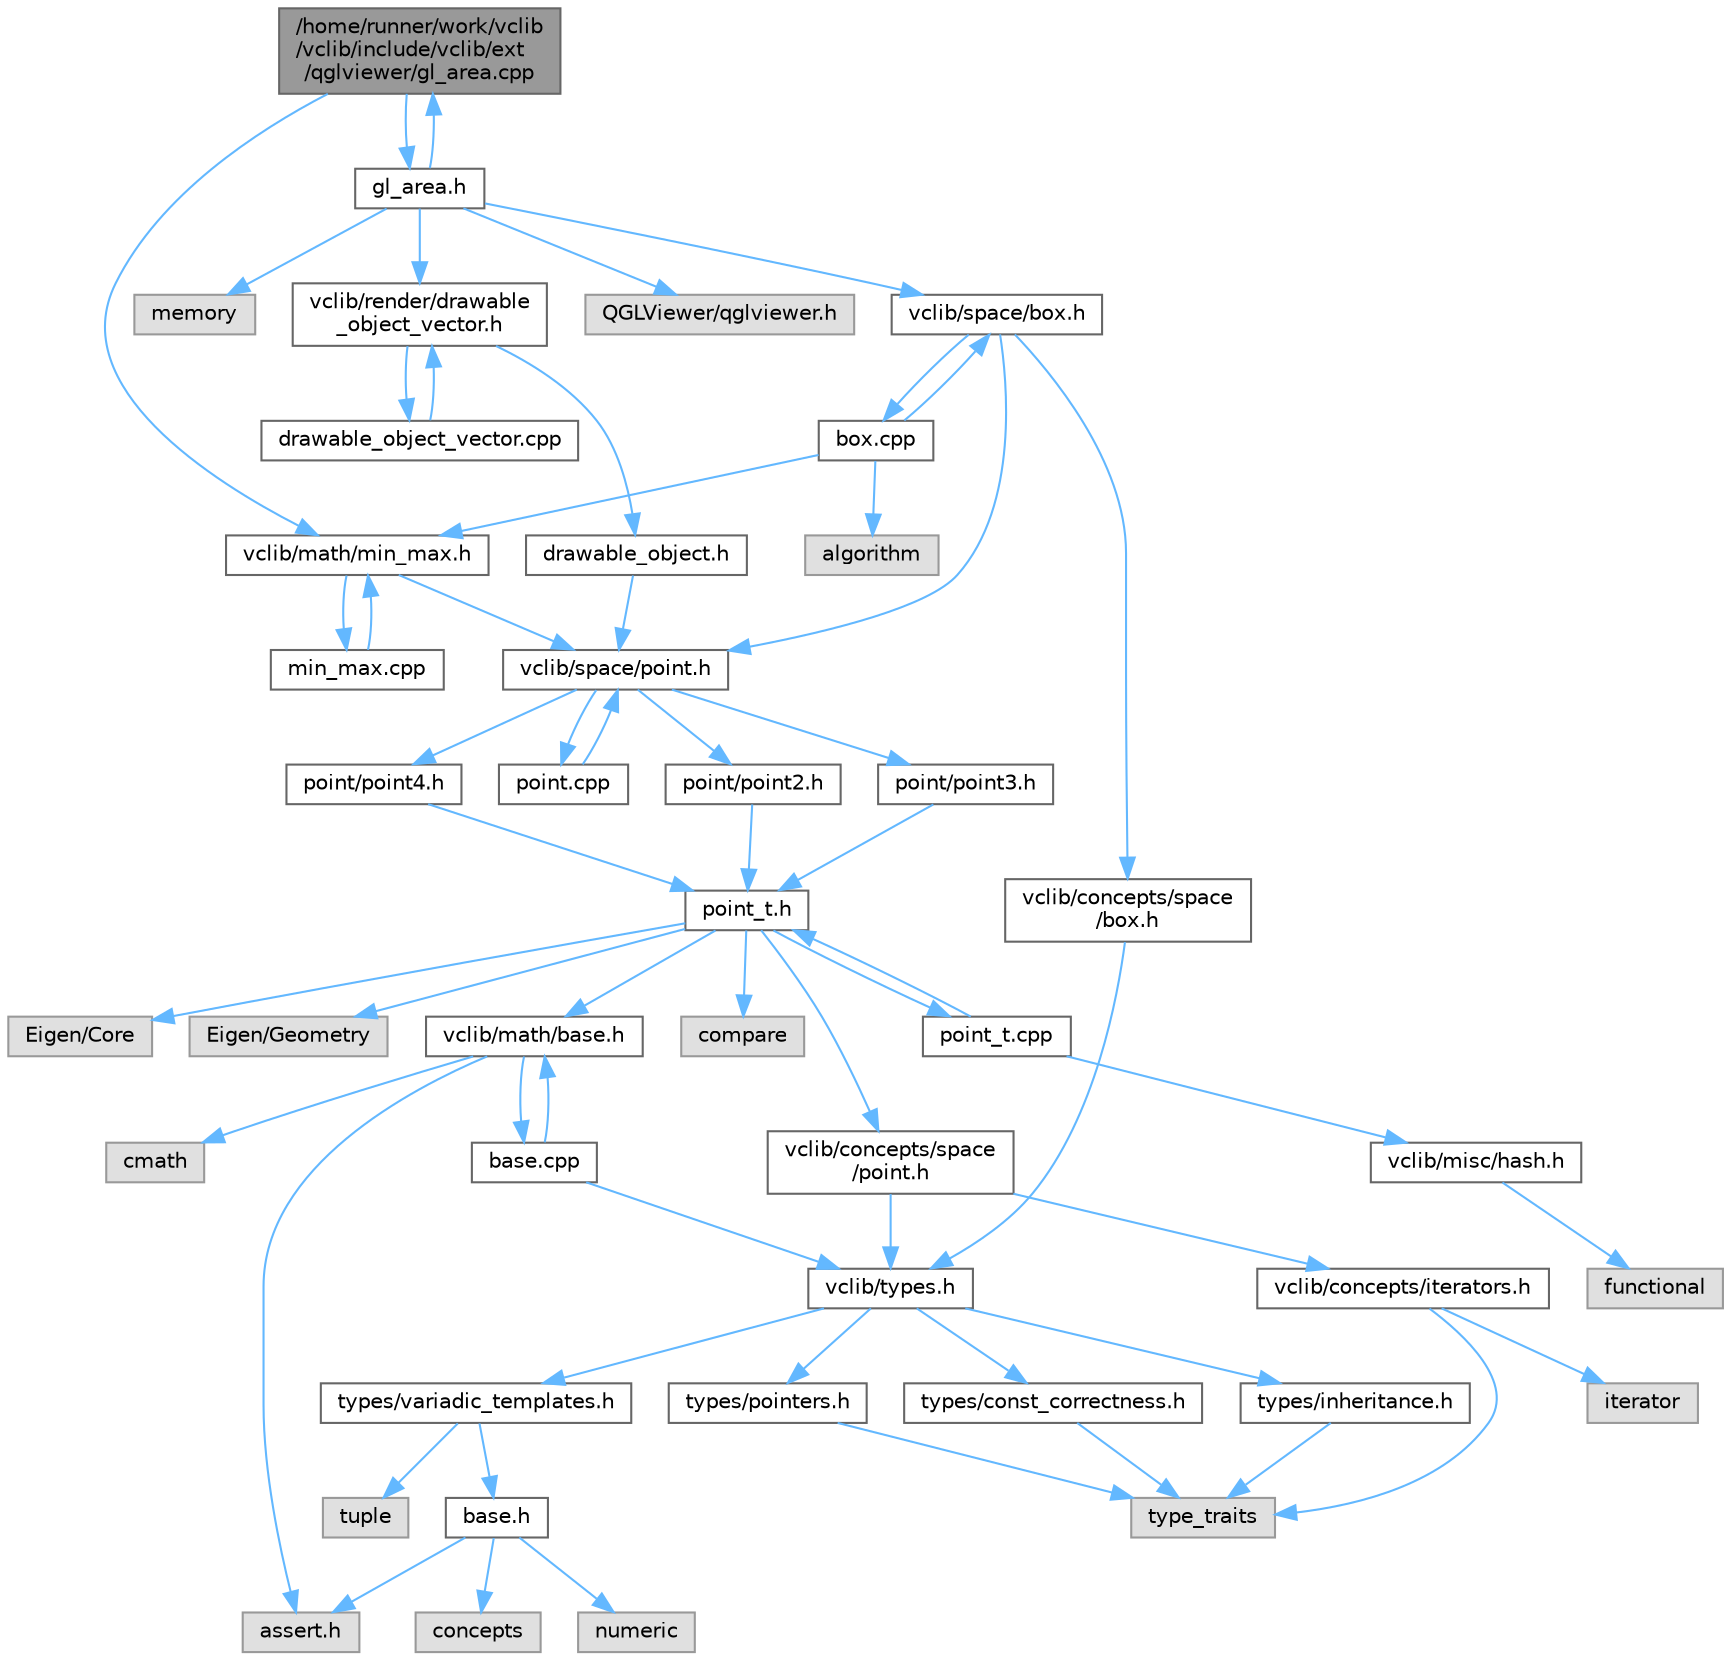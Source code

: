 digraph "/home/runner/work/vclib/vclib/include/vclib/ext/qglviewer/gl_area.cpp"
{
 // LATEX_PDF_SIZE
  bgcolor="transparent";
  edge [fontname=Helvetica,fontsize=10,labelfontname=Helvetica,labelfontsize=10];
  node [fontname=Helvetica,fontsize=10,shape=box,height=0.2,width=0.4];
  Node1 [label="/home/runner/work/vclib\l/vclib/include/vclib/ext\l/qglviewer/gl_area.cpp",height=0.2,width=0.4,color="gray40", fillcolor="grey60", style="filled", fontcolor="black",tooltip=" "];
  Node1 -> Node2 [color="steelblue1",style="solid"];
  Node2 [label="gl_area.h",height=0.2,width=0.4,color="grey40", fillcolor="white", style="filled",URL="$gl__area_8h.html",tooltip=" "];
  Node2 -> Node3 [color="steelblue1",style="solid"];
  Node3 [label="memory",height=0.2,width=0.4,color="grey60", fillcolor="#E0E0E0", style="filled",tooltip=" "];
  Node2 -> Node4 [color="steelblue1",style="solid"];
  Node4 [label="QGLViewer/qglviewer.h",height=0.2,width=0.4,color="grey60", fillcolor="#E0E0E0", style="filled",tooltip=" "];
  Node2 -> Node5 [color="steelblue1",style="solid"];
  Node5 [label="vclib/render/drawable\l_object_vector.h",height=0.2,width=0.4,color="grey40", fillcolor="white", style="filled",URL="$drawable__object__vector_8h.html",tooltip=" "];
  Node5 -> Node6 [color="steelblue1",style="solid"];
  Node6 [label="drawable_object.h",height=0.2,width=0.4,color="grey40", fillcolor="white", style="filled",URL="$drawable__object_8h.html",tooltip=" "];
  Node6 -> Node7 [color="steelblue1",style="solid"];
  Node7 [label="vclib/space/point.h",height=0.2,width=0.4,color="grey40", fillcolor="white", style="filled",URL="$space_2point_8h.html",tooltip=" "];
  Node7 -> Node8 [color="steelblue1",style="solid"];
  Node8 [label="point/point2.h",height=0.2,width=0.4,color="grey40", fillcolor="white", style="filled",URL="$point2_8h.html",tooltip=" "];
  Node8 -> Node9 [color="steelblue1",style="solid"];
  Node9 [label="point_t.h",height=0.2,width=0.4,color="grey40", fillcolor="white", style="filled",URL="$point__t_8h.html",tooltip=" "];
  Node9 -> Node10 [color="steelblue1",style="solid"];
  Node10 [label="compare",height=0.2,width=0.4,color="grey60", fillcolor="#E0E0E0", style="filled",tooltip=" "];
  Node9 -> Node11 [color="steelblue1",style="solid"];
  Node11 [label="Eigen/Core",height=0.2,width=0.4,color="grey60", fillcolor="#E0E0E0", style="filled",tooltip=" "];
  Node9 -> Node12 [color="steelblue1",style="solid"];
  Node12 [label="Eigen/Geometry",height=0.2,width=0.4,color="grey60", fillcolor="#E0E0E0", style="filled",tooltip=" "];
  Node9 -> Node13 [color="steelblue1",style="solid"];
  Node13 [label="vclib/concepts/space\l/point.h",height=0.2,width=0.4,color="grey40", fillcolor="white", style="filled",URL="$concepts_2space_2point_8h.html",tooltip=" "];
  Node13 -> Node14 [color="steelblue1",style="solid"];
  Node14 [label="vclib/concepts/iterators.h",height=0.2,width=0.4,color="grey40", fillcolor="white", style="filled",URL="$concepts_2iterators_8h.html",tooltip=" "];
  Node14 -> Node15 [color="steelblue1",style="solid"];
  Node15 [label="iterator",height=0.2,width=0.4,color="grey60", fillcolor="#E0E0E0", style="filled",tooltip=" "];
  Node14 -> Node16 [color="steelblue1",style="solid"];
  Node16 [label="type_traits",height=0.2,width=0.4,color="grey60", fillcolor="#E0E0E0", style="filled",tooltip=" "];
  Node13 -> Node17 [color="steelblue1",style="solid"];
  Node17 [label="vclib/types.h",height=0.2,width=0.4,color="grey40", fillcolor="white", style="filled",URL="$types_8h.html",tooltip=" "];
  Node17 -> Node18 [color="steelblue1",style="solid"];
  Node18 [label="types/const_correctness.h",height=0.2,width=0.4,color="grey40", fillcolor="white", style="filled",URL="$types_2const__correctness_8h.html",tooltip=" "];
  Node18 -> Node16 [color="steelblue1",style="solid"];
  Node17 -> Node19 [color="steelblue1",style="solid"];
  Node19 [label="types/inheritance.h",height=0.2,width=0.4,color="grey40", fillcolor="white", style="filled",URL="$inheritance_8h.html",tooltip=" "];
  Node19 -> Node16 [color="steelblue1",style="solid"];
  Node17 -> Node20 [color="steelblue1",style="solid"];
  Node20 [label="types/pointers.h",height=0.2,width=0.4,color="grey40", fillcolor="white", style="filled",URL="$types_2pointers_8h.html",tooltip=" "];
  Node20 -> Node16 [color="steelblue1",style="solid"];
  Node17 -> Node21 [color="steelblue1",style="solid"];
  Node21 [label="types/variadic_templates.h",height=0.2,width=0.4,color="grey40", fillcolor="white", style="filled",URL="$variadic__templates_8h.html",tooltip=" "];
  Node21 -> Node22 [color="steelblue1",style="solid"];
  Node22 [label="base.h",height=0.2,width=0.4,color="grey40", fillcolor="white", style="filled",URL="$types_2base_8h.html",tooltip=" "];
  Node22 -> Node23 [color="steelblue1",style="solid"];
  Node23 [label="assert.h",height=0.2,width=0.4,color="grey60", fillcolor="#E0E0E0", style="filled",tooltip=" "];
  Node22 -> Node24 [color="steelblue1",style="solid"];
  Node24 [label="concepts",height=0.2,width=0.4,color="grey60", fillcolor="#E0E0E0", style="filled",tooltip=" "];
  Node22 -> Node25 [color="steelblue1",style="solid"];
  Node25 [label="numeric",height=0.2,width=0.4,color="grey60", fillcolor="#E0E0E0", style="filled",tooltip=" "];
  Node21 -> Node26 [color="steelblue1",style="solid"];
  Node26 [label="tuple",height=0.2,width=0.4,color="grey60", fillcolor="#E0E0E0", style="filled",tooltip=" "];
  Node9 -> Node27 [color="steelblue1",style="solid"];
  Node27 [label="vclib/math/base.h",height=0.2,width=0.4,color="grey40", fillcolor="white", style="filled",URL="$math_2base_8h.html",tooltip=" "];
  Node27 -> Node28 [color="steelblue1",style="solid"];
  Node28 [label="cmath",height=0.2,width=0.4,color="grey60", fillcolor="#E0E0E0", style="filled",tooltip=" "];
  Node27 -> Node23 [color="steelblue1",style="solid"];
  Node27 -> Node29 [color="steelblue1",style="solid"];
  Node29 [label="base.cpp",height=0.2,width=0.4,color="grey40", fillcolor="white", style="filled",URL="$base_8cpp.html",tooltip=" "];
  Node29 -> Node27 [color="steelblue1",style="solid"];
  Node29 -> Node17 [color="steelblue1",style="solid"];
  Node9 -> Node30 [color="steelblue1",style="solid"];
  Node30 [label="point_t.cpp",height=0.2,width=0.4,color="grey40", fillcolor="white", style="filled",URL="$point__t_8cpp.html",tooltip=" "];
  Node30 -> Node9 [color="steelblue1",style="solid"];
  Node30 -> Node31 [color="steelblue1",style="solid"];
  Node31 [label="vclib/misc/hash.h",height=0.2,width=0.4,color="grey40", fillcolor="white", style="filled",URL="$hash_8h.html",tooltip=" "];
  Node31 -> Node32 [color="steelblue1",style="solid"];
  Node32 [label="functional",height=0.2,width=0.4,color="grey60", fillcolor="#E0E0E0", style="filled",tooltip=" "];
  Node7 -> Node33 [color="steelblue1",style="solid"];
  Node33 [label="point/point3.h",height=0.2,width=0.4,color="grey40", fillcolor="white", style="filled",URL="$point3_8h.html",tooltip=" "];
  Node33 -> Node9 [color="steelblue1",style="solid"];
  Node7 -> Node34 [color="steelblue1",style="solid"];
  Node34 [label="point/point4.h",height=0.2,width=0.4,color="grey40", fillcolor="white", style="filled",URL="$point4_8h.html",tooltip=" "];
  Node34 -> Node9 [color="steelblue1",style="solid"];
  Node7 -> Node35 [color="steelblue1",style="solid"];
  Node35 [label="point.cpp",height=0.2,width=0.4,color="grey40", fillcolor="white", style="filled",URL="$point_8cpp.html",tooltip=" "];
  Node35 -> Node7 [color="steelblue1",style="solid"];
  Node5 -> Node36 [color="steelblue1",style="solid"];
  Node36 [label="drawable_object_vector.cpp",height=0.2,width=0.4,color="grey40", fillcolor="white", style="filled",URL="$drawable__object__vector_8cpp.html",tooltip=" "];
  Node36 -> Node5 [color="steelblue1",style="solid"];
  Node2 -> Node37 [color="steelblue1",style="solid"];
  Node37 [label="vclib/space/box.h",height=0.2,width=0.4,color="grey40", fillcolor="white", style="filled",URL="$space_2box_8h.html",tooltip=" "];
  Node37 -> Node38 [color="steelblue1",style="solid"];
  Node38 [label="vclib/concepts/space\l/box.h",height=0.2,width=0.4,color="grey40", fillcolor="white", style="filled",URL="$concepts_2space_2box_8h.html",tooltip=" "];
  Node38 -> Node17 [color="steelblue1",style="solid"];
  Node37 -> Node7 [color="steelblue1",style="solid"];
  Node37 -> Node39 [color="steelblue1",style="solid"];
  Node39 [label="box.cpp",height=0.2,width=0.4,color="grey40", fillcolor="white", style="filled",URL="$box_8cpp.html",tooltip=" "];
  Node39 -> Node37 [color="steelblue1",style="solid"];
  Node39 -> Node40 [color="steelblue1",style="solid"];
  Node40 [label="algorithm",height=0.2,width=0.4,color="grey60", fillcolor="#E0E0E0", style="filled",tooltip=" "];
  Node39 -> Node41 [color="steelblue1",style="solid"];
  Node41 [label="vclib/math/min_max.h",height=0.2,width=0.4,color="grey40", fillcolor="white", style="filled",URL="$min__max_8h.html",tooltip=" "];
  Node41 -> Node7 [color="steelblue1",style="solid"];
  Node41 -> Node42 [color="steelblue1",style="solid"];
  Node42 [label="min_max.cpp",height=0.2,width=0.4,color="grey40", fillcolor="white", style="filled",URL="$min__max_8cpp.html",tooltip=" "];
  Node42 -> Node41 [color="steelblue1",style="solid"];
  Node2 -> Node1 [color="steelblue1",style="solid"];
  Node1 -> Node41 [color="steelblue1",style="solid"];
}
